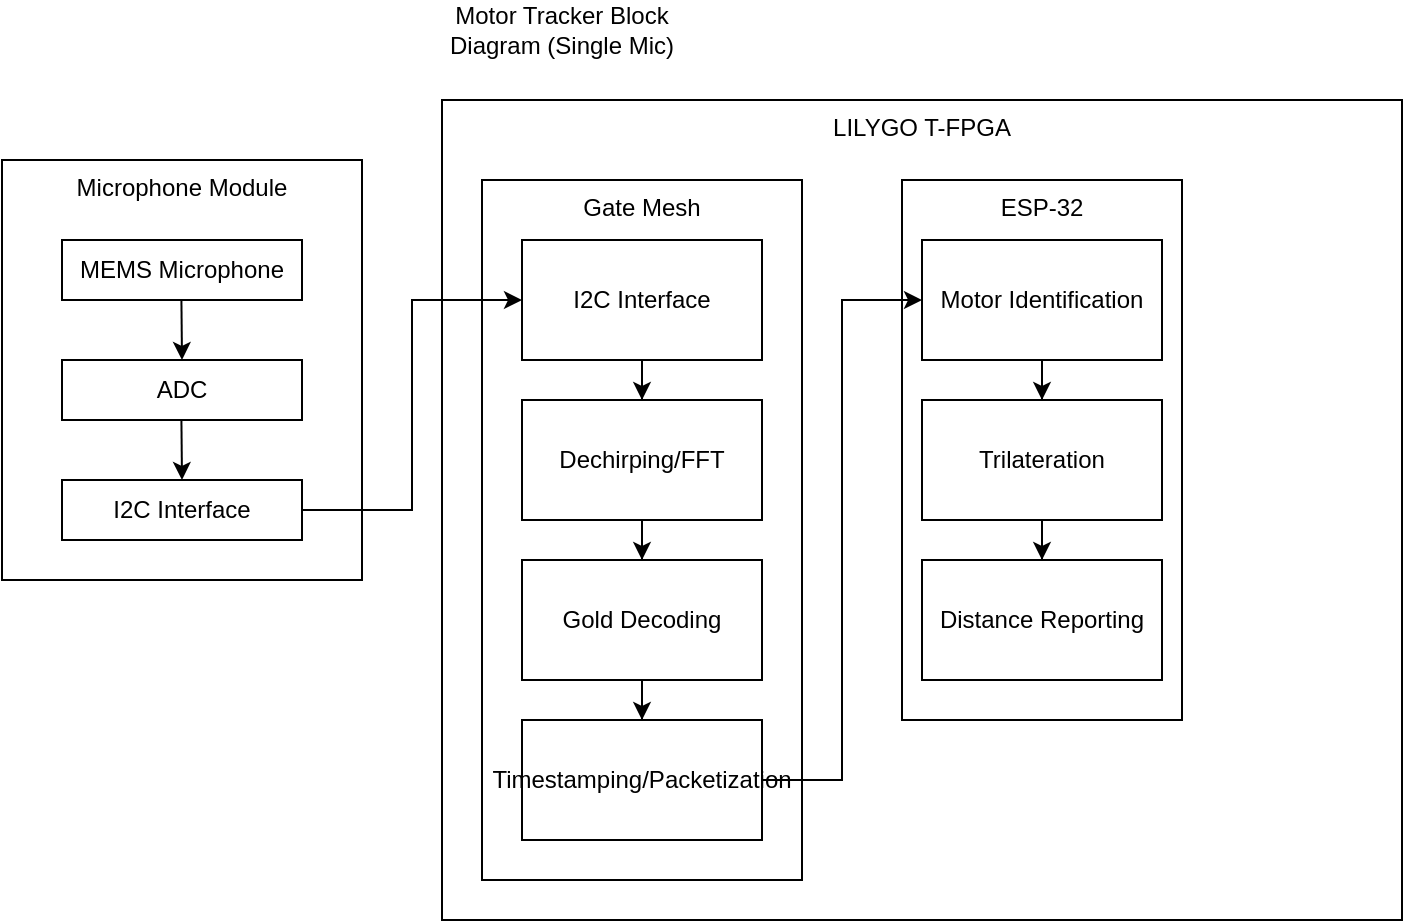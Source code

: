 <mxfile version="28.1.2">
  <diagram name="Page-1" id="JiWPZ9h_1q2T4OyDSVtu">
    <mxGraphModel dx="1126" dy="698" grid="1" gridSize="10" guides="1" tooltips="1" connect="1" arrows="1" fold="1" page="1" pageScale="1" pageWidth="850" pageHeight="1100" math="0" shadow="0">
      <root>
        <mxCell id="0" />
        <mxCell id="1" parent="0" />
        <mxCell id="axjzoKotY6OT-XX8PcPx-15" value="LILYGO T-FPGA" style="rounded=0;whiteSpace=wrap;html=1;verticalAlign=top;" parent="1" vertex="1">
          <mxGeometry x="320" y="160" width="480" height="410" as="geometry" />
        </mxCell>
        <mxCell id="axjzoKotY6OT-XX8PcPx-2" value="Motor Tracker Block Diagram (Single Mic)" style="text;html=1;align=center;verticalAlign=middle;whiteSpace=wrap;rounded=0;" parent="1" vertex="1">
          <mxGeometry x="320" y="110" width="120" height="30" as="geometry" />
        </mxCell>
        <mxCell id="axjzoKotY6OT-XX8PcPx-4" value="Microphone Module" style="rounded=0;whiteSpace=wrap;html=1;verticalAlign=top;" parent="1" vertex="1">
          <mxGeometry x="100" y="190" width="180" height="210" as="geometry" />
        </mxCell>
        <mxCell id="axjzoKotY6OT-XX8PcPx-5" value="MEMS Microphone" style="rounded=0;whiteSpace=wrap;html=1;" parent="1" vertex="1">
          <mxGeometry x="130" y="230" width="120" height="30" as="geometry" />
        </mxCell>
        <mxCell id="axjzoKotY6OT-XX8PcPx-6" value="ADC" style="rounded=0;whiteSpace=wrap;html=1;" parent="1" vertex="1">
          <mxGeometry x="130" y="290" width="120" height="30" as="geometry" />
        </mxCell>
        <mxCell id="axjzoKotY6OT-XX8PcPx-7" value="" style="endArrow=classic;html=1;rounded=0;entryX=0.5;entryY=0;entryDx=0;entryDy=0;" parent="1" target="axjzoKotY6OT-XX8PcPx-6" edge="1">
          <mxGeometry width="50" height="50" relative="1" as="geometry">
            <mxPoint x="189.71" y="260" as="sourcePoint" />
            <mxPoint x="189.71" y="310" as="targetPoint" />
          </mxGeometry>
        </mxCell>
        <mxCell id="axjzoKotY6OT-XX8PcPx-21" value="Gate Mesh" style="rounded=0;whiteSpace=wrap;html=1;verticalAlign=top;" parent="1" vertex="1">
          <mxGeometry x="340" y="200" width="160" height="350" as="geometry" />
        </mxCell>
        <mxCell id="axjzoKotY6OT-XX8PcPx-23" style="edgeStyle=orthogonalEdgeStyle;rounded=0;orthogonalLoop=1;jettySize=auto;html=1;entryX=0;entryY=0.5;entryDx=0;entryDy=0;" parent="1" source="axjzoKotY6OT-XX8PcPx-9" target="axjzoKotY6OT-XX8PcPx-13" edge="1">
          <mxGeometry relative="1" as="geometry" />
        </mxCell>
        <mxCell id="axjzoKotY6OT-XX8PcPx-9" value="&lt;div&gt;I2C Interface&lt;/div&gt;" style="rounded=0;whiteSpace=wrap;html=1;" parent="1" vertex="1">
          <mxGeometry x="130" y="350" width="120" height="30" as="geometry" />
        </mxCell>
        <mxCell id="axjzoKotY6OT-XX8PcPx-10" value="" style="endArrow=classic;html=1;rounded=0;entryX=0.5;entryY=0;entryDx=0;entryDy=0;" parent="1" target="axjzoKotY6OT-XX8PcPx-9" edge="1">
          <mxGeometry width="50" height="50" relative="1" as="geometry">
            <mxPoint x="189.71" y="320" as="sourcePoint" />
            <mxPoint x="189.71" y="370" as="targetPoint" />
          </mxGeometry>
        </mxCell>
        <mxCell id="axjzoKotY6OT-XX8PcPx-19" style="edgeStyle=orthogonalEdgeStyle;rounded=0;orthogonalLoop=1;jettySize=auto;html=1;" parent="1" source="axjzoKotY6OT-XX8PcPx-13" target="axjzoKotY6OT-XX8PcPx-17" edge="1">
          <mxGeometry relative="1" as="geometry" />
        </mxCell>
        <mxCell id="axjzoKotY6OT-XX8PcPx-13" value="&lt;div&gt;I2C Interface&lt;/div&gt;" style="rounded=0;whiteSpace=wrap;html=1;" parent="1" vertex="1">
          <mxGeometry x="360" y="230" width="120" height="60" as="geometry" />
        </mxCell>
        <mxCell id="axjzoKotY6OT-XX8PcPx-22" style="edgeStyle=orthogonalEdgeStyle;rounded=0;orthogonalLoop=1;jettySize=auto;html=1;" parent="1" source="axjzoKotY6OT-XX8PcPx-17" target="axjzoKotY6OT-XX8PcPx-20" edge="1">
          <mxGeometry relative="1" as="geometry" />
        </mxCell>
        <mxCell id="axjzoKotY6OT-XX8PcPx-17" value="Dechirping/FFT" style="rounded=0;whiteSpace=wrap;html=1;" parent="1" vertex="1">
          <mxGeometry x="360" y="310" width="120" height="60" as="geometry" />
        </mxCell>
        <mxCell id="KkfcDGEK2xUWVViiMSnf-3" style="edgeStyle=orthogonalEdgeStyle;rounded=0;orthogonalLoop=1;jettySize=auto;html=1;" edge="1" parent="1" source="axjzoKotY6OT-XX8PcPx-20" target="KkfcDGEK2xUWVViiMSnf-2">
          <mxGeometry relative="1" as="geometry" />
        </mxCell>
        <mxCell id="axjzoKotY6OT-XX8PcPx-20" value="Gold Decoding" style="rounded=0;whiteSpace=wrap;html=1;" parent="1" vertex="1">
          <mxGeometry x="360" y="390" width="120" height="60" as="geometry" />
        </mxCell>
        <mxCell id="axjzoKotY6OT-XX8PcPx-24" value="&lt;div&gt;ESP-32&lt;/div&gt;" style="rounded=0;whiteSpace=wrap;html=1;verticalAlign=top;" parent="1" vertex="1">
          <mxGeometry x="550" y="200" width="140" height="270" as="geometry" />
        </mxCell>
        <mxCell id="KkfcDGEK2xUWVViiMSnf-7" style="edgeStyle=orthogonalEdgeStyle;rounded=0;orthogonalLoop=1;jettySize=auto;html=1;" edge="1" parent="1" source="axjzoKotY6OT-XX8PcPx-25" target="KkfcDGEK2xUWVViiMSnf-5">
          <mxGeometry relative="1" as="geometry" />
        </mxCell>
        <mxCell id="axjzoKotY6OT-XX8PcPx-25" value="Motor Identification" style="rounded=0;whiteSpace=wrap;html=1;" parent="1" vertex="1">
          <mxGeometry x="560" y="230" width="120" height="60" as="geometry" />
        </mxCell>
        <mxCell id="KkfcDGEK2xUWVViiMSnf-4" style="edgeStyle=orthogonalEdgeStyle;rounded=0;orthogonalLoop=1;jettySize=auto;html=1;entryX=0;entryY=0.5;entryDx=0;entryDy=0;" edge="1" parent="1" source="KkfcDGEK2xUWVViiMSnf-2" target="axjzoKotY6OT-XX8PcPx-25">
          <mxGeometry relative="1" as="geometry" />
        </mxCell>
        <mxCell id="KkfcDGEK2xUWVViiMSnf-2" value="&lt;div&gt;Timestamping/Packetization&lt;/div&gt;" style="rounded=0;whiteSpace=wrap;html=1;" vertex="1" parent="1">
          <mxGeometry x="360" y="470" width="120" height="60" as="geometry" />
        </mxCell>
        <mxCell id="KkfcDGEK2xUWVViiMSnf-8" style="edgeStyle=orthogonalEdgeStyle;rounded=0;orthogonalLoop=1;jettySize=auto;html=1;" edge="1" parent="1" source="KkfcDGEK2xUWVViiMSnf-5" target="KkfcDGEK2xUWVViiMSnf-6">
          <mxGeometry relative="1" as="geometry" />
        </mxCell>
        <mxCell id="KkfcDGEK2xUWVViiMSnf-5" value="&lt;div&gt;Trilateration&lt;/div&gt;" style="rounded=0;whiteSpace=wrap;html=1;" vertex="1" parent="1">
          <mxGeometry x="560" y="310" width="120" height="60" as="geometry" />
        </mxCell>
        <mxCell id="KkfcDGEK2xUWVViiMSnf-6" value="&lt;div&gt;Distance Reporting&lt;/div&gt;" style="rounded=0;whiteSpace=wrap;html=1;" vertex="1" parent="1">
          <mxGeometry x="560" y="390" width="120" height="60" as="geometry" />
        </mxCell>
      </root>
    </mxGraphModel>
  </diagram>
</mxfile>
